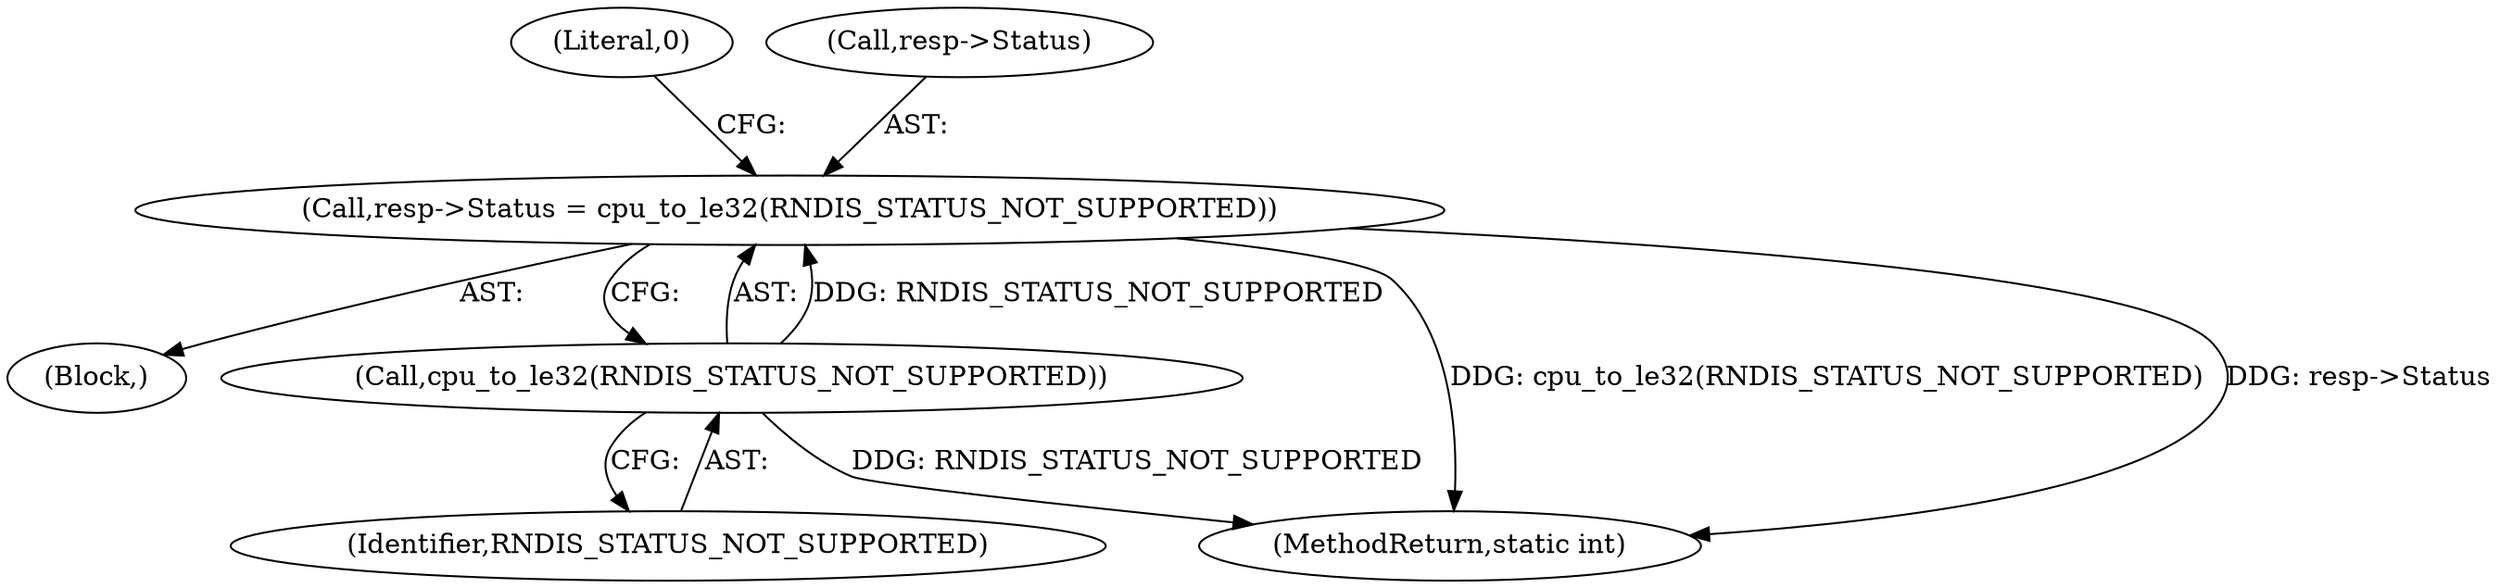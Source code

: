 digraph "0_qemu_fe3c546c5ff2a6210f9a4d8561cc64051ca8603e_0@pointer" {
"1000178" [label="(Call,resp->Status = cpu_to_le32(RNDIS_STATUS_NOT_SUPPORTED))"];
"1000182" [label="(Call,cpu_to_le32(RNDIS_STATUS_NOT_SUPPORTED))"];
"1000178" [label="(Call,resp->Status = cpu_to_le32(RNDIS_STATUS_NOT_SUPPORTED))"];
"1000177" [label="(Block,)"];
"1000183" [label="(Identifier,RNDIS_STATUS_NOT_SUPPORTED)"];
"1000194" [label="(MethodReturn,static int)"];
"1000185" [label="(Literal,0)"];
"1000182" [label="(Call,cpu_to_le32(RNDIS_STATUS_NOT_SUPPORTED))"];
"1000179" [label="(Call,resp->Status)"];
"1000178" -> "1000177"  [label="AST: "];
"1000178" -> "1000182"  [label="CFG: "];
"1000179" -> "1000178"  [label="AST: "];
"1000182" -> "1000178"  [label="AST: "];
"1000185" -> "1000178"  [label="CFG: "];
"1000178" -> "1000194"  [label="DDG: cpu_to_le32(RNDIS_STATUS_NOT_SUPPORTED)"];
"1000178" -> "1000194"  [label="DDG: resp->Status"];
"1000182" -> "1000178"  [label="DDG: RNDIS_STATUS_NOT_SUPPORTED"];
"1000182" -> "1000183"  [label="CFG: "];
"1000183" -> "1000182"  [label="AST: "];
"1000182" -> "1000194"  [label="DDG: RNDIS_STATUS_NOT_SUPPORTED"];
}
